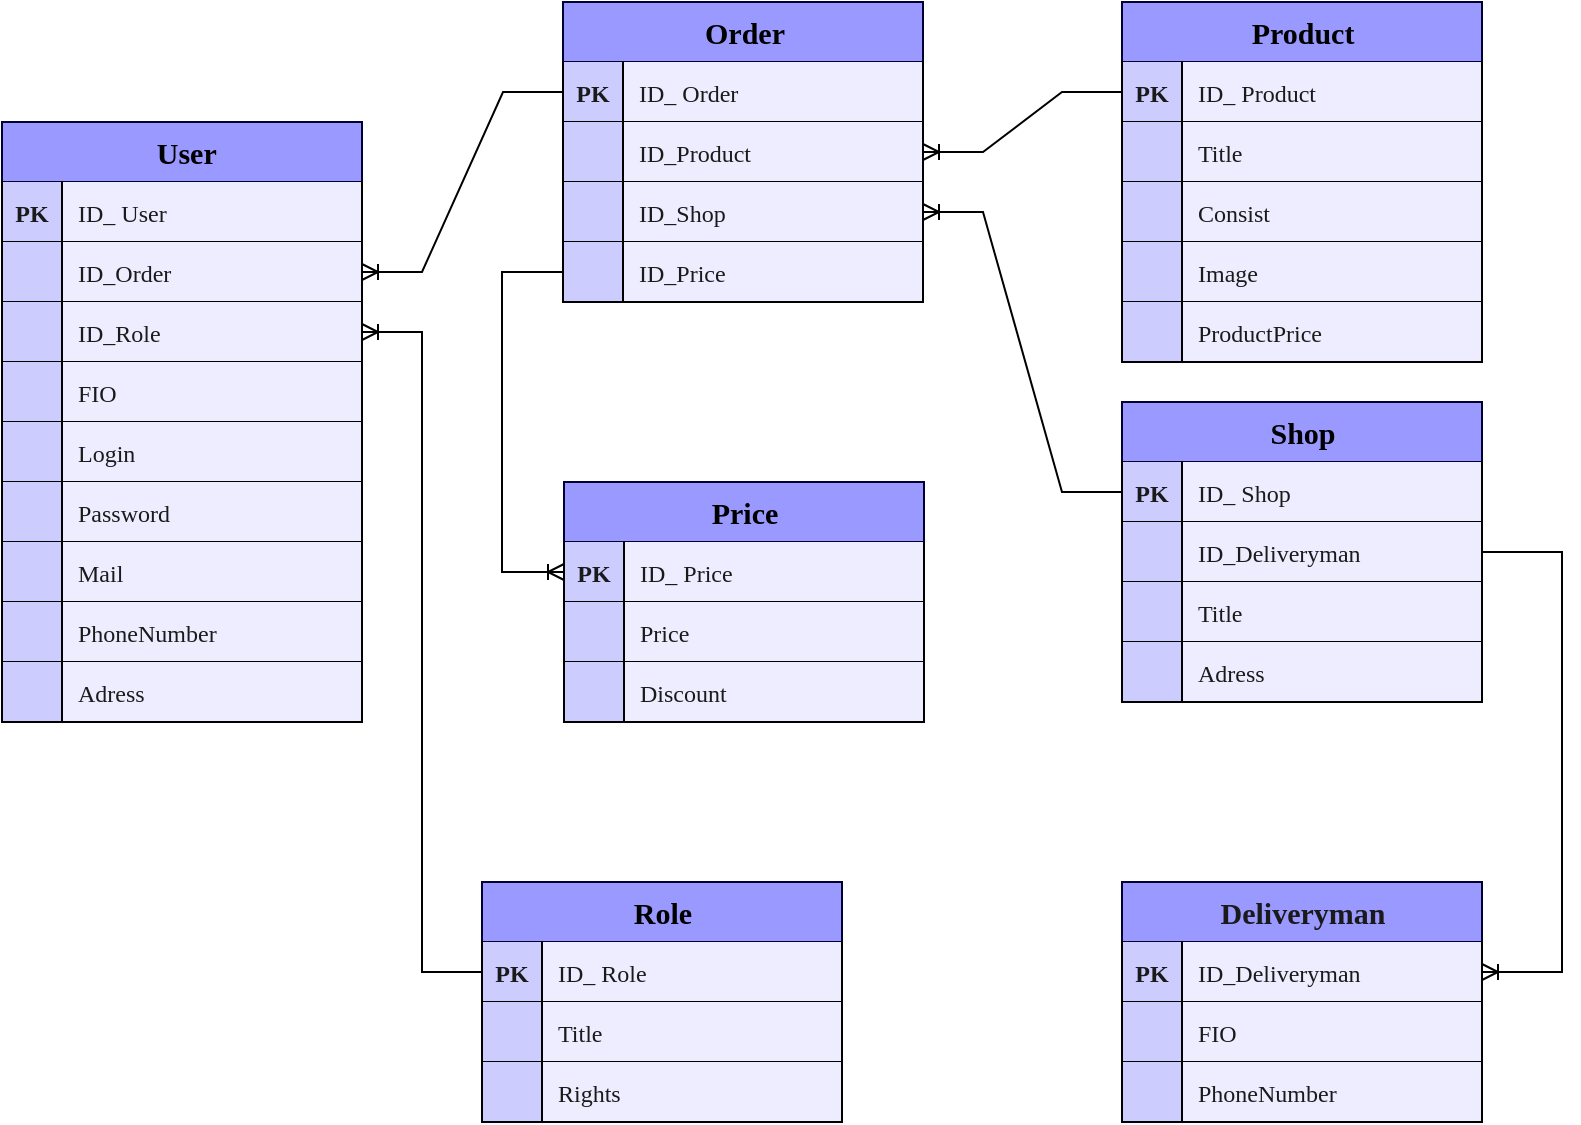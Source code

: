 <mxfile version="20.6.0" type="github">
  <diagram id="YM8jFS1B4BUcwMTzeeO8" name="Диаграмма доставки суши">
    <mxGraphModel dx="548" dy="794" grid="1" gridSize="10" guides="1" tooltips="1" connect="1" arrows="1" fold="1" page="1" pageScale="1" pageWidth="827" pageHeight="1169" math="0" shadow="0">
      <root>
        <mxCell id="0" />
        <mxCell id="1" parent="0" />
        <mxCell id="Ay6QxPf1kaQuGRiXp0Ti-1" value=" User" style="shape=table;startSize=30;container=1;collapsible=1;childLayout=tableLayout;fixedRows=1;rowLines=0;fontStyle=1;align=center;resizeLast=1;comic=0;strokeWidth=1;fontSize=15;fillColor=#9999FF;strokeColor=#000033;fontFamily=Garamond;labelBorderColor=none;labelBackgroundColor=none;html=1;top=1;bottom=1;gradientColor=none;" parent="1" vertex="1">
          <mxGeometry x="960" y="260" width="180" height="300" as="geometry" />
        </mxCell>
        <mxCell id="Ay6QxPf1kaQuGRiXp0Ti-2" value="" style="shape=tableRow;horizontal=0;startSize=0;swimlaneHead=0;swimlaneBody=0;fillColor=default;collapsible=0;dropTarget=0;points=[[0,0.5],[1,0.5]];portConstraint=eastwest;top=0;left=1;right=0;bottom=1;comic=0;strokeWidth=1;fontSize=12;strokeColor=#000000;fontColor=#1A1A1A;fontStyle=0;fontFamily=Garamond;align=left;labelBackgroundColor=none;" parent="Ay6QxPf1kaQuGRiXp0Ti-1" vertex="1">
          <mxGeometry y="30" width="180" height="30" as="geometry" />
        </mxCell>
        <mxCell id="Ay6QxPf1kaQuGRiXp0Ti-3" value="PK" style="shape=partialRectangle;connectable=0;fillColor=#CCCCFF;top=0;left=1;bottom=1;right=0;fontStyle=1;overflow=hidden;comic=0;strokeWidth=1;fontSize=12;strokeColor=#000000;fontColor=#1A1A1A;fontFamily=Garamond;align=center;labelBackgroundColor=none;" parent="Ay6QxPf1kaQuGRiXp0Ti-2" vertex="1">
          <mxGeometry width="30" height="30" as="geometry">
            <mxRectangle width="30" height="30" as="alternateBounds" />
          </mxGeometry>
        </mxCell>
        <mxCell id="Ay6QxPf1kaQuGRiXp0Ti-4" value="ID_ User" style="shape=partialRectangle;connectable=0;fillColor=#EDEDFF;top=0;left=1;bottom=1;right=1;align=left;spacingLeft=6;fontStyle=0;overflow=hidden;comic=0;strokeWidth=1;fontSize=12;strokeColor=#000000;fontColor=#1A1A1A;fontFamily=Garamond;labelBackgroundColor=none;" parent="Ay6QxPf1kaQuGRiXp0Ti-2" vertex="1">
          <mxGeometry x="30" width="150" height="30" as="geometry">
            <mxRectangle width="150" height="30" as="alternateBounds" />
          </mxGeometry>
        </mxCell>
        <mxCell id="zTm90ehCZbVkgFQ0iNH6-1" style="shape=tableRow;horizontal=0;startSize=0;swimlaneHead=0;swimlaneBody=0;fillColor=default;collapsible=0;dropTarget=0;points=[[0,0.5],[1,0.5]];portConstraint=eastwest;top=0;left=1;right=0;bottom=1;comic=0;strokeWidth=1;fontSize=12;strokeColor=#000000;fontColor=#1A1A1A;fontFamily=Garamond;align=left;labelBackgroundColor=none;" parent="Ay6QxPf1kaQuGRiXp0Ti-1" vertex="1">
          <mxGeometry y="60" width="180" height="30" as="geometry" />
        </mxCell>
        <mxCell id="zTm90ehCZbVkgFQ0iNH6-2" style="shape=partialRectangle;connectable=0;fillColor=#CCCCFF;top=0;left=1;bottom=1;right=0;editable=1;overflow=hidden;comic=0;strokeWidth=1;fontSize=12;strokeColor=#000000;fontColor=#1A1A1A;fontFamily=Garamond;align=center;fontStyle=1;labelBackgroundColor=none;" parent="zTm90ehCZbVkgFQ0iNH6-1" vertex="1">
          <mxGeometry width="30" height="30" as="geometry">
            <mxRectangle width="30" height="30" as="alternateBounds" />
          </mxGeometry>
        </mxCell>
        <mxCell id="zTm90ehCZbVkgFQ0iNH6-3" value="ID_Order" style="shape=partialRectangle;connectable=0;fillColor=#EDEDFF;top=0;left=1;bottom=1;right=1;align=left;spacingLeft=6;overflow=hidden;comic=0;strokeWidth=1;fontSize=12;strokeColor=#000000;fontColor=#1A1A1A;fontFamily=Garamond;labelBackgroundColor=none;" parent="zTm90ehCZbVkgFQ0iNH6-1" vertex="1">
          <mxGeometry x="30" width="150" height="30" as="geometry">
            <mxRectangle width="150" height="30" as="alternateBounds" />
          </mxGeometry>
        </mxCell>
        <mxCell id="xfTA-OZh6lAWpwLBkn4V-1" style="shape=tableRow;horizontal=0;startSize=0;swimlaneHead=0;swimlaneBody=0;fillColor=default;collapsible=0;dropTarget=0;points=[[0,0.5],[1,0.5]];portConstraint=eastwest;top=0;left=1;right=0;bottom=1;comic=0;strokeWidth=1;fontSize=12;strokeColor=#000000;fontColor=#1A1A1A;fontFamily=Garamond;align=left;labelBackgroundColor=none;" parent="Ay6QxPf1kaQuGRiXp0Ti-1" vertex="1">
          <mxGeometry y="90" width="180" height="30" as="geometry" />
        </mxCell>
        <mxCell id="xfTA-OZh6lAWpwLBkn4V-2" style="shape=partialRectangle;connectable=0;fillColor=#CCCCFF;top=0;left=1;bottom=1;right=0;editable=1;overflow=hidden;comic=0;strokeWidth=1;fontSize=12;strokeColor=#000000;fontColor=#1A1A1A;fontFamily=Garamond;align=center;fontStyle=1;labelBackgroundColor=none;" parent="xfTA-OZh6lAWpwLBkn4V-1" vertex="1">
          <mxGeometry width="30" height="30" as="geometry">
            <mxRectangle width="30" height="30" as="alternateBounds" />
          </mxGeometry>
        </mxCell>
        <mxCell id="xfTA-OZh6lAWpwLBkn4V-3" value="ID_Role" style="shape=partialRectangle;connectable=0;fillColor=#EDEDFF;top=0;left=1;bottom=1;right=1;align=left;spacingLeft=6;overflow=hidden;comic=0;strokeWidth=1;fontSize=12;strokeColor=#000000;fontColor=#1A1A1A;fontFamily=Garamond;labelBackgroundColor=none;" parent="xfTA-OZh6lAWpwLBkn4V-1" vertex="1">
          <mxGeometry x="30" width="150" height="30" as="geometry">
            <mxRectangle width="150" height="30" as="alternateBounds" />
          </mxGeometry>
        </mxCell>
        <mxCell id="FxHjKDx9g6CMK3Ptwjjo-10" style="shape=tableRow;horizontal=0;startSize=0;swimlaneHead=0;swimlaneBody=0;fillColor=default;collapsible=0;dropTarget=0;points=[[0,0.5],[1,0.5]];portConstraint=eastwest;top=0;left=1;right=0;bottom=1;comic=0;strokeWidth=1;fontSize=12;strokeColor=#000000;fontColor=#1A1A1A;fontFamily=Garamond;align=left;labelBackgroundColor=none;" parent="Ay6QxPf1kaQuGRiXp0Ti-1" vertex="1">
          <mxGeometry y="120" width="180" height="30" as="geometry" />
        </mxCell>
        <mxCell id="FxHjKDx9g6CMK3Ptwjjo-11" style="shape=partialRectangle;connectable=0;fillColor=#CCCCFF;top=0;left=1;bottom=1;right=0;editable=1;overflow=hidden;comic=0;strokeWidth=1;fontSize=12;strokeColor=#000000;fontColor=#1A1A1A;fontFamily=Garamond;align=center;fontStyle=1;labelBackgroundColor=none;" parent="FxHjKDx9g6CMK3Ptwjjo-10" vertex="1">
          <mxGeometry width="30" height="30" as="geometry">
            <mxRectangle width="30" height="30" as="alternateBounds" />
          </mxGeometry>
        </mxCell>
        <mxCell id="FxHjKDx9g6CMK3Ptwjjo-12" value="FIO" style="shape=partialRectangle;connectable=0;fillColor=#EDEDFF;top=0;left=1;bottom=1;right=1;align=left;spacingLeft=6;overflow=hidden;comic=0;strokeWidth=1;fontSize=12;strokeColor=#000000;fontColor=#1A1A1A;fontFamily=Garamond;labelBackgroundColor=none;" parent="FxHjKDx9g6CMK3Ptwjjo-10" vertex="1">
          <mxGeometry x="30" width="150" height="30" as="geometry">
            <mxRectangle width="150" height="30" as="alternateBounds" />
          </mxGeometry>
        </mxCell>
        <mxCell id="Ay6QxPf1kaQuGRiXp0Ti-5" value="" style="shape=tableRow;horizontal=0;startSize=0;swimlaneHead=0;swimlaneBody=0;fillColor=default;collapsible=0;dropTarget=0;points=[[0,0.5],[1,0.5]];portConstraint=eastwest;top=0;left=1;right=0;bottom=1;comic=0;strokeWidth=1;fontSize=12;strokeColor=#000000;fontColor=#1A1A1A;fontFamily=Garamond;align=left;labelBackgroundColor=none;" parent="Ay6QxPf1kaQuGRiXp0Ti-1" vertex="1">
          <mxGeometry y="150" width="180" height="30" as="geometry" />
        </mxCell>
        <mxCell id="Ay6QxPf1kaQuGRiXp0Ti-6" value="" style="shape=partialRectangle;connectable=0;fillColor=#CCCCFF;top=0;left=1;bottom=1;right=0;editable=1;overflow=hidden;comic=0;strokeWidth=1;fontSize=12;strokeColor=#000000;fontColor=#1A1A1A;fontFamily=Garamond;align=center;fontStyle=1;labelBackgroundColor=none;" parent="Ay6QxPf1kaQuGRiXp0Ti-5" vertex="1">
          <mxGeometry width="30" height="30" as="geometry">
            <mxRectangle width="30" height="30" as="alternateBounds" />
          </mxGeometry>
        </mxCell>
        <mxCell id="Ay6QxPf1kaQuGRiXp0Ti-7" value="Login" style="shape=partialRectangle;connectable=0;fillColor=#EDEDFF;top=0;left=1;bottom=1;right=1;align=left;spacingLeft=6;overflow=hidden;comic=0;strokeWidth=1;fontSize=12;strokeColor=#000000;fontColor=#1A1A1A;fontFamily=Garamond;labelBackgroundColor=none;" parent="Ay6QxPf1kaQuGRiXp0Ti-5" vertex="1">
          <mxGeometry x="30" width="150" height="30" as="geometry">
            <mxRectangle width="150" height="30" as="alternateBounds" />
          </mxGeometry>
        </mxCell>
        <mxCell id="Ay6QxPf1kaQuGRiXp0Ti-8" value="" style="shape=tableRow;horizontal=0;startSize=0;swimlaneHead=0;swimlaneBody=0;fillColor=default;collapsible=0;dropTarget=0;points=[[0,0.5],[1,0.5]];portConstraint=eastwest;top=0;left=1;right=0;bottom=1;comic=0;strokeWidth=1;fontSize=12;strokeColor=#000000;fontColor=#1A1A1A;fontFamily=Garamond;align=left;labelBackgroundColor=none;" parent="Ay6QxPf1kaQuGRiXp0Ti-1" vertex="1">
          <mxGeometry y="180" width="180" height="30" as="geometry" />
        </mxCell>
        <mxCell id="Ay6QxPf1kaQuGRiXp0Ti-9" value="" style="shape=partialRectangle;connectable=0;fillColor=#CCCCFF;top=0;left=1;bottom=1;right=0;editable=1;overflow=hidden;comic=0;strokeWidth=1;fontSize=12;strokeColor=#000000;fontColor=#1A1A1A;fontFamily=Garamond;align=center;fontStyle=1;labelBackgroundColor=none;" parent="Ay6QxPf1kaQuGRiXp0Ti-8" vertex="1">
          <mxGeometry width="30" height="30" as="geometry">
            <mxRectangle width="30" height="30" as="alternateBounds" />
          </mxGeometry>
        </mxCell>
        <mxCell id="Ay6QxPf1kaQuGRiXp0Ti-10" value="Password" style="shape=partialRectangle;connectable=0;fillColor=#EDEDFF;top=0;left=1;bottom=1;right=1;align=left;spacingLeft=6;overflow=hidden;comic=0;strokeWidth=1;fontSize=12;strokeColor=#000000;fontColor=#1A1A1A;fontFamily=Garamond;labelBackgroundColor=none;" parent="Ay6QxPf1kaQuGRiXp0Ti-8" vertex="1">
          <mxGeometry x="30" width="150" height="30" as="geometry">
            <mxRectangle width="150" height="30" as="alternateBounds" />
          </mxGeometry>
        </mxCell>
        <mxCell id="FxHjKDx9g6CMK3Ptwjjo-7" style="shape=tableRow;horizontal=0;startSize=0;swimlaneHead=0;swimlaneBody=0;fillColor=default;collapsible=0;dropTarget=0;points=[[0,0.5],[1,0.5]];portConstraint=eastwest;top=0;left=1;right=0;bottom=1;comic=0;strokeWidth=1;fontSize=12;strokeColor=#000000;fontColor=#1A1A1A;fontFamily=Garamond;align=left;labelBackgroundColor=none;" parent="Ay6QxPf1kaQuGRiXp0Ti-1" vertex="1">
          <mxGeometry y="210" width="180" height="30" as="geometry" />
        </mxCell>
        <mxCell id="FxHjKDx9g6CMK3Ptwjjo-8" style="shape=partialRectangle;connectable=0;fillColor=#CCCCFF;top=0;left=1;bottom=1;right=0;editable=1;overflow=hidden;comic=0;strokeWidth=1;fontSize=12;strokeColor=#000000;fontColor=#1A1A1A;fontFamily=Garamond;align=center;fontStyle=1;labelBackgroundColor=none;" parent="FxHjKDx9g6CMK3Ptwjjo-7" vertex="1">
          <mxGeometry width="30" height="30" as="geometry">
            <mxRectangle width="30" height="30" as="alternateBounds" />
          </mxGeometry>
        </mxCell>
        <mxCell id="FxHjKDx9g6CMK3Ptwjjo-9" value="Mail" style="shape=partialRectangle;connectable=0;fillColor=#EDEDFF;top=0;left=1;bottom=1;right=1;align=left;spacingLeft=6;overflow=hidden;comic=0;strokeWidth=1;fontSize=12;strokeColor=#000000;fontColor=#1A1A1A;fontFamily=Garamond;labelBackgroundColor=none;" parent="FxHjKDx9g6CMK3Ptwjjo-7" vertex="1">
          <mxGeometry x="30" width="150" height="30" as="geometry">
            <mxRectangle width="150" height="30" as="alternateBounds" />
          </mxGeometry>
        </mxCell>
        <mxCell id="FxHjKDx9g6CMK3Ptwjjo-4" style="shape=tableRow;horizontal=0;startSize=0;swimlaneHead=0;swimlaneBody=0;fillColor=default;collapsible=0;dropTarget=0;points=[[0,0.5],[1,0.5]];portConstraint=eastwest;top=0;left=1;right=0;bottom=1;comic=0;strokeWidth=1;fontSize=12;strokeColor=#000000;fontColor=#1A1A1A;fontFamily=Garamond;align=left;labelBackgroundColor=none;" parent="Ay6QxPf1kaQuGRiXp0Ti-1" vertex="1">
          <mxGeometry y="240" width="180" height="30" as="geometry" />
        </mxCell>
        <mxCell id="FxHjKDx9g6CMK3Ptwjjo-5" style="shape=partialRectangle;connectable=0;fillColor=#CCCCFF;top=0;left=1;bottom=1;right=0;editable=1;overflow=hidden;comic=0;strokeWidth=1;fontSize=12;strokeColor=#000000;fontColor=#1A1A1A;fontFamily=Garamond;align=center;fontStyle=1;labelBackgroundColor=none;" parent="FxHjKDx9g6CMK3Ptwjjo-4" vertex="1">
          <mxGeometry width="30" height="30" as="geometry">
            <mxRectangle width="30" height="30" as="alternateBounds" />
          </mxGeometry>
        </mxCell>
        <mxCell id="FxHjKDx9g6CMK3Ptwjjo-6" value="PhoneNumber" style="shape=partialRectangle;connectable=0;fillColor=#EDEDFF;top=0;left=1;bottom=1;right=1;align=left;spacingLeft=6;overflow=hidden;comic=0;strokeWidth=1;fontSize=12;strokeColor=#000000;fontColor=#1A1A1A;fontFamily=Garamond;labelBackgroundColor=none;" parent="FxHjKDx9g6CMK3Ptwjjo-4" vertex="1">
          <mxGeometry x="30" width="150" height="30" as="geometry">
            <mxRectangle width="150" height="30" as="alternateBounds" />
          </mxGeometry>
        </mxCell>
        <mxCell id="FxHjKDx9g6CMK3Ptwjjo-1" style="shape=tableRow;horizontal=0;startSize=0;swimlaneHead=0;swimlaneBody=0;fillColor=default;collapsible=0;dropTarget=0;points=[[0,0.5],[1,0.5]];portConstraint=eastwest;top=0;left=1;right=0;bottom=1;comic=0;strokeWidth=1;fontSize=12;strokeColor=#000000;fontColor=#1A1A1A;fontFamily=Garamond;align=left;labelBackgroundColor=none;" parent="Ay6QxPf1kaQuGRiXp0Ti-1" vertex="1">
          <mxGeometry y="270" width="180" height="30" as="geometry" />
        </mxCell>
        <mxCell id="FxHjKDx9g6CMK3Ptwjjo-2" style="shape=partialRectangle;connectable=0;fillColor=#CCCCFF;top=0;left=1;bottom=1;right=0;editable=1;overflow=hidden;comic=0;strokeWidth=1;fontSize=12;strokeColor=#000000;fontColor=#1A1A1A;fontFamily=Garamond;align=center;fontStyle=1;labelBackgroundColor=none;" parent="FxHjKDx9g6CMK3Ptwjjo-1" vertex="1">
          <mxGeometry width="30" height="30" as="geometry">
            <mxRectangle width="30" height="30" as="alternateBounds" />
          </mxGeometry>
        </mxCell>
        <mxCell id="FxHjKDx9g6CMK3Ptwjjo-3" value="Adress" style="shape=partialRectangle;connectable=0;fillColor=#EDEDFF;top=0;left=1;bottom=1;right=1;align=left;spacingLeft=6;overflow=hidden;comic=0;strokeWidth=1;fontSize=12;strokeColor=#000000;fontColor=#1A1A1A;fontFamily=Garamond;labelBackgroundColor=none;" parent="FxHjKDx9g6CMK3Ptwjjo-1" vertex="1">
          <mxGeometry x="30" width="150" height="30" as="geometry">
            <mxRectangle width="150" height="30" as="alternateBounds" />
          </mxGeometry>
        </mxCell>
        <mxCell id="FxHjKDx9g6CMK3Ptwjjo-13" value="Order" style="shape=table;startSize=30;container=1;collapsible=1;childLayout=tableLayout;fixedRows=1;rowLines=0;fontStyle=1;align=center;resizeLast=1;comic=0;strokeWidth=1;fontSize=15;fillColor=#9999FF;strokeColor=#000033;fontFamily=Garamond;labelBorderColor=none;labelBackgroundColor=none;html=1;top=1;bottom=1;gradientColor=none;" parent="1" vertex="1">
          <mxGeometry x="1240.5" y="200" width="180" height="150" as="geometry" />
        </mxCell>
        <mxCell id="FxHjKDx9g6CMK3Ptwjjo-14" value="" style="shape=tableRow;horizontal=0;startSize=0;swimlaneHead=0;swimlaneBody=0;fillColor=default;collapsible=0;dropTarget=0;points=[[0,0.5],[1,0.5]];portConstraint=eastwest;top=0;left=1;right=0;bottom=1;comic=0;strokeWidth=1;fontSize=12;strokeColor=#000000;fontColor=#1A1A1A;fontStyle=0;fontFamily=Garamond;align=left;labelBackgroundColor=none;" parent="FxHjKDx9g6CMK3Ptwjjo-13" vertex="1">
          <mxGeometry y="30" width="180" height="30" as="geometry" />
        </mxCell>
        <mxCell id="FxHjKDx9g6CMK3Ptwjjo-15" value="PK" style="shape=partialRectangle;connectable=0;fillColor=#CCCCFF;top=0;left=1;bottom=1;right=0;fontStyle=1;overflow=hidden;comic=0;strokeWidth=1;fontSize=12;strokeColor=#000000;fontColor=#1A1A1A;fontFamily=Garamond;align=center;labelBackgroundColor=none;" parent="FxHjKDx9g6CMK3Ptwjjo-14" vertex="1">
          <mxGeometry width="30" height="30" as="geometry">
            <mxRectangle width="30" height="30" as="alternateBounds" />
          </mxGeometry>
        </mxCell>
        <mxCell id="FxHjKDx9g6CMK3Ptwjjo-16" value="ID_ Order" style="shape=partialRectangle;connectable=0;fillColor=#EDEDFF;top=0;left=1;bottom=1;right=1;align=left;spacingLeft=6;fontStyle=0;overflow=hidden;comic=0;strokeWidth=1;fontSize=12;strokeColor=#000000;fontColor=#1A1A1A;fontFamily=Garamond;labelBackgroundColor=none;" parent="FxHjKDx9g6CMK3Ptwjjo-14" vertex="1">
          <mxGeometry x="30" width="150" height="30" as="geometry">
            <mxRectangle width="150" height="30" as="alternateBounds" />
          </mxGeometry>
        </mxCell>
        <mxCell id="FxHjKDx9g6CMK3Ptwjjo-17" style="shape=tableRow;horizontal=0;startSize=0;swimlaneHead=0;swimlaneBody=0;fillColor=default;collapsible=0;dropTarget=0;points=[[0,0.5],[1,0.5]];portConstraint=eastwest;top=0;left=1;right=0;bottom=1;comic=0;strokeWidth=1;fontSize=12;strokeColor=#000000;fontColor=#1A1A1A;fontFamily=Garamond;align=left;labelBackgroundColor=none;" parent="FxHjKDx9g6CMK3Ptwjjo-13" vertex="1">
          <mxGeometry y="60" width="180" height="30" as="geometry" />
        </mxCell>
        <mxCell id="FxHjKDx9g6CMK3Ptwjjo-18" style="shape=partialRectangle;connectable=0;fillColor=#CCCCFF;top=0;left=1;bottom=1;right=0;editable=1;overflow=hidden;comic=0;strokeWidth=1;fontSize=12;strokeColor=#000000;fontColor=#1A1A1A;fontFamily=Garamond;align=center;fontStyle=1;labelBackgroundColor=none;" parent="FxHjKDx9g6CMK3Ptwjjo-17" vertex="1">
          <mxGeometry width="30" height="30" as="geometry">
            <mxRectangle width="30" height="30" as="alternateBounds" />
          </mxGeometry>
        </mxCell>
        <mxCell id="FxHjKDx9g6CMK3Ptwjjo-19" value="ID_Product" style="shape=partialRectangle;connectable=0;fillColor=#EDEDFF;top=0;left=1;bottom=1;right=1;align=left;spacingLeft=6;overflow=hidden;comic=0;strokeWidth=1;fontSize=12;strokeColor=#000000;fontColor=#1A1A1A;fontFamily=Garamond;labelBackgroundColor=none;" parent="FxHjKDx9g6CMK3Ptwjjo-17" vertex="1">
          <mxGeometry x="30" width="150" height="30" as="geometry">
            <mxRectangle width="150" height="30" as="alternateBounds" />
          </mxGeometry>
        </mxCell>
        <mxCell id="FxHjKDx9g6CMK3Ptwjjo-32" style="shape=tableRow;horizontal=0;startSize=0;swimlaneHead=0;swimlaneBody=0;fillColor=default;collapsible=0;dropTarget=0;points=[[0,0.5],[1,0.5]];portConstraint=eastwest;top=0;left=1;right=0;bottom=1;comic=0;strokeWidth=1;fontSize=12;strokeColor=#000000;fontColor=#1A1A1A;fontFamily=Garamond;align=left;labelBackgroundColor=none;" parent="FxHjKDx9g6CMK3Ptwjjo-13" vertex="1">
          <mxGeometry y="90" width="180" height="30" as="geometry" />
        </mxCell>
        <mxCell id="FxHjKDx9g6CMK3Ptwjjo-33" style="shape=partialRectangle;connectable=0;fillColor=#CCCCFF;top=0;left=1;bottom=1;right=0;editable=1;overflow=hidden;comic=0;strokeWidth=1;fontSize=12;strokeColor=#000000;fontColor=#1A1A1A;fontFamily=Garamond;align=center;fontStyle=1;labelBackgroundColor=none;" parent="FxHjKDx9g6CMK3Ptwjjo-32" vertex="1">
          <mxGeometry width="30" height="30" as="geometry">
            <mxRectangle width="30" height="30" as="alternateBounds" />
          </mxGeometry>
        </mxCell>
        <mxCell id="FxHjKDx9g6CMK3Ptwjjo-34" value="ID_Shop" style="shape=partialRectangle;connectable=0;fillColor=#EDEDFF;top=0;left=1;bottom=1;right=1;align=left;spacingLeft=6;overflow=hidden;comic=0;strokeWidth=1;fontSize=12;strokeColor=#000000;fontColor=#1A1A1A;fontFamily=Garamond;labelBackgroundColor=none;" parent="FxHjKDx9g6CMK3Ptwjjo-32" vertex="1">
          <mxGeometry x="30" width="150" height="30" as="geometry">
            <mxRectangle width="150" height="30" as="alternateBounds" />
          </mxGeometry>
        </mxCell>
        <mxCell id="hh9nljw4yf44S6td9U1_-1" style="shape=tableRow;horizontal=0;startSize=0;swimlaneHead=0;swimlaneBody=0;fillColor=default;collapsible=0;dropTarget=0;points=[[0,0.5],[1,0.5]];portConstraint=eastwest;top=0;left=1;right=0;bottom=1;comic=0;strokeWidth=1;fontSize=12;strokeColor=#000000;fontColor=#1A1A1A;fontFamily=Garamond;align=left;labelBackgroundColor=none;" parent="FxHjKDx9g6CMK3Ptwjjo-13" vertex="1">
          <mxGeometry y="120" width="180" height="30" as="geometry" />
        </mxCell>
        <mxCell id="hh9nljw4yf44S6td9U1_-2" style="shape=partialRectangle;connectable=0;fillColor=#CCCCFF;top=0;left=1;bottom=1;right=0;editable=1;overflow=hidden;comic=0;strokeWidth=1;fontSize=12;strokeColor=#000000;fontColor=#1A1A1A;fontFamily=Garamond;align=center;fontStyle=1;labelBackgroundColor=none;" parent="hh9nljw4yf44S6td9U1_-1" vertex="1">
          <mxGeometry width="30" height="30" as="geometry">
            <mxRectangle width="30" height="30" as="alternateBounds" />
          </mxGeometry>
        </mxCell>
        <mxCell id="hh9nljw4yf44S6td9U1_-3" value="ID_Price" style="shape=partialRectangle;connectable=0;fillColor=#EDEDFF;top=0;left=1;bottom=1;right=1;align=left;spacingLeft=6;overflow=hidden;comic=0;strokeWidth=1;fontSize=12;strokeColor=#000000;fontColor=#1A1A1A;fontFamily=Garamond;labelBackgroundColor=none;" parent="hh9nljw4yf44S6td9U1_-1" vertex="1">
          <mxGeometry x="30" width="150" height="30" as="geometry">
            <mxRectangle width="150" height="30" as="alternateBounds" />
          </mxGeometry>
        </mxCell>
        <mxCell id="zTm90ehCZbVkgFQ0iNH6-4" value="" style="edgeStyle=entityRelationEdgeStyle;fontSize=12;html=1;endArrow=ERoneToMany;rounded=0;fontColor=#4D9900;" parent="1" source="FxHjKDx9g6CMK3Ptwjjo-14" target="zTm90ehCZbVkgFQ0iNH6-1" edge="1">
          <mxGeometry width="100" height="100" relative="1" as="geometry">
            <mxPoint x="1210" y="470" as="sourcePoint" />
            <mxPoint x="1310" y="370" as="targetPoint" />
          </mxGeometry>
        </mxCell>
        <mxCell id="OqUp-WzPURU7yQJ0Y-U5-1" value="Product" style="shape=table;startSize=30;container=1;collapsible=1;childLayout=tableLayout;fixedRows=1;rowLines=0;fontStyle=1;align=center;resizeLast=1;comic=0;strokeWidth=1;fontSize=15;fillColor=#9999FF;strokeColor=#000033;fontFamily=Garamond;labelBorderColor=none;labelBackgroundColor=none;html=1;top=1;bottom=1;gradientColor=none;" parent="1" vertex="1">
          <mxGeometry x="1520" y="200" width="180" height="180" as="geometry" />
        </mxCell>
        <mxCell id="OqUp-WzPURU7yQJ0Y-U5-2" value="" style="shape=tableRow;horizontal=0;startSize=0;swimlaneHead=0;swimlaneBody=0;fillColor=default;collapsible=0;dropTarget=0;points=[[0,0.5],[1,0.5]];portConstraint=eastwest;top=0;left=1;right=0;bottom=1;comic=0;strokeWidth=1;fontSize=12;strokeColor=#000000;fontColor=#1A1A1A;fontStyle=0;fontFamily=Garamond;align=left;labelBackgroundColor=none;" parent="OqUp-WzPURU7yQJ0Y-U5-1" vertex="1">
          <mxGeometry y="30" width="180" height="30" as="geometry" />
        </mxCell>
        <mxCell id="OqUp-WzPURU7yQJ0Y-U5-3" value="PK" style="shape=partialRectangle;connectable=0;fillColor=#CCCCFF;top=0;left=1;bottom=1;right=0;fontStyle=1;overflow=hidden;comic=0;strokeWidth=1;fontSize=12;strokeColor=#000000;fontColor=#1A1A1A;fontFamily=Garamond;align=center;labelBackgroundColor=none;" parent="OqUp-WzPURU7yQJ0Y-U5-2" vertex="1">
          <mxGeometry width="30" height="30" as="geometry">
            <mxRectangle width="30" height="30" as="alternateBounds" />
          </mxGeometry>
        </mxCell>
        <mxCell id="OqUp-WzPURU7yQJ0Y-U5-4" value="ID_ Product" style="shape=partialRectangle;connectable=0;fillColor=#EDEDFF;top=0;left=1;bottom=1;right=1;align=left;spacingLeft=6;fontStyle=0;overflow=hidden;comic=0;strokeWidth=1;fontSize=12;strokeColor=#000000;fontColor=#1A1A1A;fontFamily=Garamond;labelBackgroundColor=none;" parent="OqUp-WzPURU7yQJ0Y-U5-2" vertex="1">
          <mxGeometry x="30" width="150" height="30" as="geometry">
            <mxRectangle width="150" height="30" as="alternateBounds" />
          </mxGeometry>
        </mxCell>
        <mxCell id="OqUp-WzPURU7yQJ0Y-U5-5" style="shape=tableRow;horizontal=0;startSize=0;swimlaneHead=0;swimlaneBody=0;fillColor=default;collapsible=0;dropTarget=0;points=[[0,0.5],[1,0.5]];portConstraint=eastwest;top=0;left=1;right=0;bottom=1;comic=0;strokeWidth=1;fontSize=12;strokeColor=#000000;fontColor=#1A1A1A;fontFamily=Garamond;align=left;labelBackgroundColor=none;" parent="OqUp-WzPURU7yQJ0Y-U5-1" vertex="1">
          <mxGeometry y="60" width="180" height="30" as="geometry" />
        </mxCell>
        <mxCell id="OqUp-WzPURU7yQJ0Y-U5-6" style="shape=partialRectangle;connectable=0;fillColor=#CCCCFF;top=0;left=1;bottom=1;right=0;editable=1;overflow=hidden;comic=0;strokeWidth=1;fontSize=12;strokeColor=#000000;fontColor=#1A1A1A;fontFamily=Garamond;align=center;fontStyle=1;labelBackgroundColor=none;" parent="OqUp-WzPURU7yQJ0Y-U5-5" vertex="1">
          <mxGeometry width="30" height="30" as="geometry">
            <mxRectangle width="30" height="30" as="alternateBounds" />
          </mxGeometry>
        </mxCell>
        <mxCell id="OqUp-WzPURU7yQJ0Y-U5-7" value="Title" style="shape=partialRectangle;connectable=0;fillColor=#EDEDFF;top=0;left=1;bottom=1;right=1;align=left;spacingLeft=6;overflow=hidden;comic=0;strokeWidth=1;fontSize=12;strokeColor=#000000;fontColor=#1A1A1A;fontFamily=Garamond;labelBackgroundColor=none;" parent="OqUp-WzPURU7yQJ0Y-U5-5" vertex="1">
          <mxGeometry x="30" width="150" height="30" as="geometry">
            <mxRectangle width="150" height="30" as="alternateBounds" />
          </mxGeometry>
        </mxCell>
        <mxCell id="OqUp-WzPURU7yQJ0Y-U5-8" style="shape=tableRow;horizontal=0;startSize=0;swimlaneHead=0;swimlaneBody=0;fillColor=default;collapsible=0;dropTarget=0;points=[[0,0.5],[1,0.5]];portConstraint=eastwest;top=0;left=1;right=0;bottom=1;comic=0;strokeWidth=1;fontSize=12;strokeColor=#000000;fontColor=#1A1A1A;fontFamily=Garamond;align=left;labelBackgroundColor=none;" parent="OqUp-WzPURU7yQJ0Y-U5-1" vertex="1">
          <mxGeometry y="90" width="180" height="30" as="geometry" />
        </mxCell>
        <mxCell id="OqUp-WzPURU7yQJ0Y-U5-9" style="shape=partialRectangle;connectable=0;fillColor=#CCCCFF;top=0;left=1;bottom=1;right=0;editable=1;overflow=hidden;comic=0;strokeWidth=1;fontSize=12;strokeColor=#000000;fontColor=#1A1A1A;fontFamily=Garamond;align=center;fontStyle=1;labelBackgroundColor=none;" parent="OqUp-WzPURU7yQJ0Y-U5-8" vertex="1">
          <mxGeometry width="30" height="30" as="geometry">
            <mxRectangle width="30" height="30" as="alternateBounds" />
          </mxGeometry>
        </mxCell>
        <mxCell id="OqUp-WzPURU7yQJ0Y-U5-10" value="Consist" style="shape=partialRectangle;connectable=0;fillColor=#EDEDFF;top=0;left=1;bottom=1;right=1;align=left;spacingLeft=6;overflow=hidden;comic=0;strokeWidth=1;fontSize=12;strokeColor=#000000;fontColor=#1A1A1A;fontFamily=Garamond;labelBackgroundColor=none;" parent="OqUp-WzPURU7yQJ0Y-U5-8" vertex="1">
          <mxGeometry x="30" width="150" height="30" as="geometry">
            <mxRectangle width="150" height="30" as="alternateBounds" />
          </mxGeometry>
        </mxCell>
        <mxCell id="vK6B0ZVhkdpMRJZlwmJx-1" style="shape=tableRow;horizontal=0;startSize=0;swimlaneHead=0;swimlaneBody=0;fillColor=default;collapsible=0;dropTarget=0;points=[[0,0.5],[1,0.5]];portConstraint=eastwest;top=0;left=1;right=0;bottom=1;comic=0;strokeWidth=1;fontSize=12;strokeColor=#000000;fontColor=#1A1A1A;fontFamily=Garamond;align=left;labelBackgroundColor=none;" parent="OqUp-WzPURU7yQJ0Y-U5-1" vertex="1">
          <mxGeometry y="120" width="180" height="30" as="geometry" />
        </mxCell>
        <mxCell id="vK6B0ZVhkdpMRJZlwmJx-2" style="shape=partialRectangle;connectable=0;fillColor=#CCCCFF;top=0;left=1;bottom=1;right=0;editable=1;overflow=hidden;comic=0;strokeWidth=1;fontSize=12;strokeColor=#000000;fontColor=#1A1A1A;fontFamily=Garamond;align=center;fontStyle=1;labelBackgroundColor=none;" parent="vK6B0ZVhkdpMRJZlwmJx-1" vertex="1">
          <mxGeometry width="30" height="30" as="geometry">
            <mxRectangle width="30" height="30" as="alternateBounds" />
          </mxGeometry>
        </mxCell>
        <mxCell id="vK6B0ZVhkdpMRJZlwmJx-3" value="Image" style="shape=partialRectangle;connectable=0;fillColor=#EDEDFF;top=0;left=1;bottom=1;right=1;align=left;spacingLeft=6;overflow=hidden;comic=0;strokeWidth=1;fontSize=12;strokeColor=#000000;fontColor=#1A1A1A;fontFamily=Garamond;labelBackgroundColor=none;" parent="vK6B0ZVhkdpMRJZlwmJx-1" vertex="1">
          <mxGeometry x="30" width="150" height="30" as="geometry">
            <mxRectangle width="150" height="30" as="alternateBounds" />
          </mxGeometry>
        </mxCell>
        <mxCell id="OqUp-WzPURU7yQJ0Y-U5-11" style="shape=tableRow;horizontal=0;startSize=0;swimlaneHead=0;swimlaneBody=0;fillColor=default;collapsible=0;dropTarget=0;points=[[0,0.5],[1,0.5]];portConstraint=eastwest;top=0;left=1;right=0;bottom=1;comic=0;strokeWidth=1;fontSize=12;strokeColor=#000000;fontColor=#1A1A1A;fontFamily=Garamond;align=left;labelBackgroundColor=none;" parent="OqUp-WzPURU7yQJ0Y-U5-1" vertex="1">
          <mxGeometry y="150" width="180" height="30" as="geometry" />
        </mxCell>
        <mxCell id="OqUp-WzPURU7yQJ0Y-U5-12" style="shape=partialRectangle;connectable=0;fillColor=#CCCCFF;top=0;left=1;bottom=1;right=0;editable=1;overflow=hidden;comic=0;strokeWidth=1;fontSize=12;strokeColor=#000000;fontColor=#1A1A1A;fontFamily=Garamond;align=center;fontStyle=1;labelBackgroundColor=none;" parent="OqUp-WzPURU7yQJ0Y-U5-11" vertex="1">
          <mxGeometry width="30" height="30" as="geometry">
            <mxRectangle width="30" height="30" as="alternateBounds" />
          </mxGeometry>
        </mxCell>
        <mxCell id="OqUp-WzPURU7yQJ0Y-U5-13" value="ProductPrice" style="shape=partialRectangle;connectable=0;fillColor=#EDEDFF;top=0;left=1;bottom=1;right=1;align=left;spacingLeft=6;overflow=hidden;comic=0;strokeWidth=1;fontSize=12;strokeColor=#000000;fontColor=#1A1A1A;fontFamily=Garamond;labelBackgroundColor=none;" parent="OqUp-WzPURU7yQJ0Y-U5-11" vertex="1">
          <mxGeometry x="30" width="150" height="30" as="geometry">
            <mxRectangle width="150" height="30" as="alternateBounds" />
          </mxGeometry>
        </mxCell>
        <mxCell id="OqUp-WzPURU7yQJ0Y-U5-14" value="" style="edgeStyle=entityRelationEdgeStyle;fontSize=12;html=1;endArrow=ERoneToMany;rounded=0;strokeColor=#000000;fontColor=#4D9900;" parent="1" source="OqUp-WzPURU7yQJ0Y-U5-2" target="FxHjKDx9g6CMK3Ptwjjo-17" edge="1">
          <mxGeometry width="100" height="100" relative="1" as="geometry">
            <mxPoint x="1410" y="590" as="sourcePoint" />
            <mxPoint x="1510" y="490" as="targetPoint" />
          </mxGeometry>
        </mxCell>
        <mxCell id="OqUp-WzPURU7yQJ0Y-U5-15" value="" style="edgeStyle=entityRelationEdgeStyle;fontSize=12;html=1;endArrow=ERoneToMany;rounded=0;strokeColor=#000000;fontColor=#4D9900;" parent="1" source="OqUp-WzPURU7yQJ0Y-U5-17" target="FxHjKDx9g6CMK3Ptwjjo-32" edge="1">
          <mxGeometry width="100" height="100" relative="1" as="geometry">
            <mxPoint x="1420" y="570" as="sourcePoint" />
            <mxPoint x="1510" y="490" as="targetPoint" />
          </mxGeometry>
        </mxCell>
        <mxCell id="OqUp-WzPURU7yQJ0Y-U5-16" value="Shop" style="shape=table;startSize=30;container=1;collapsible=1;childLayout=tableLayout;fixedRows=1;rowLines=0;fontStyle=1;align=center;resizeLast=1;comic=0;strokeWidth=1;fontSize=15;fillColor=#9999FF;strokeColor=#000033;fontFamily=Garamond;labelBorderColor=none;labelBackgroundColor=none;html=1;top=1;bottom=1;gradientColor=none;" parent="1" vertex="1">
          <mxGeometry x="1520" y="400" width="180" height="150" as="geometry" />
        </mxCell>
        <mxCell id="OqUp-WzPURU7yQJ0Y-U5-17" value="" style="shape=tableRow;horizontal=0;startSize=0;swimlaneHead=0;swimlaneBody=0;fillColor=default;collapsible=0;dropTarget=0;points=[[0,0.5],[1,0.5]];portConstraint=eastwest;top=0;left=1;right=0;bottom=1;comic=0;strokeWidth=1;fontSize=12;strokeColor=#000000;fontColor=#1A1A1A;fontStyle=0;fontFamily=Garamond;align=left;labelBackgroundColor=none;" parent="OqUp-WzPURU7yQJ0Y-U5-16" vertex="1">
          <mxGeometry y="30" width="180" height="30" as="geometry" />
        </mxCell>
        <mxCell id="OqUp-WzPURU7yQJ0Y-U5-18" value="PK" style="shape=partialRectangle;connectable=0;fillColor=#CCCCFF;top=0;left=1;bottom=1;right=0;fontStyle=1;overflow=hidden;comic=0;strokeWidth=1;fontSize=12;strokeColor=#000000;fontColor=#1A1A1A;fontFamily=Garamond;align=center;labelBackgroundColor=none;" parent="OqUp-WzPURU7yQJ0Y-U5-17" vertex="1">
          <mxGeometry width="30" height="30" as="geometry">
            <mxRectangle width="30" height="30" as="alternateBounds" />
          </mxGeometry>
        </mxCell>
        <mxCell id="OqUp-WzPURU7yQJ0Y-U5-19" value="ID_ Shop" style="shape=partialRectangle;connectable=0;fillColor=#EDEDFF;top=0;left=1;bottom=1;right=1;align=left;spacingLeft=6;fontStyle=0;overflow=hidden;comic=0;strokeWidth=1;fontSize=12;strokeColor=#000000;fontColor=#1A1A1A;fontFamily=Garamond;labelBackgroundColor=none;" parent="OqUp-WzPURU7yQJ0Y-U5-17" vertex="1">
          <mxGeometry x="30" width="150" height="30" as="geometry">
            <mxRectangle width="150" height="30" as="alternateBounds" />
          </mxGeometry>
        </mxCell>
        <mxCell id="XHVBuRFozPUEUxD5YGxB-1" style="shape=tableRow;horizontal=0;startSize=0;swimlaneHead=0;swimlaneBody=0;fillColor=default;collapsible=0;dropTarget=0;points=[[0,0.5],[1,0.5]];portConstraint=eastwest;top=0;left=1;right=0;bottom=1;comic=0;strokeWidth=1;fontSize=12;strokeColor=#000000;fontColor=#1A1A1A;fontFamily=Garamond;align=left;labelBackgroundColor=none;" vertex="1" parent="OqUp-WzPURU7yQJ0Y-U5-16">
          <mxGeometry y="60" width="180" height="30" as="geometry" />
        </mxCell>
        <mxCell id="XHVBuRFozPUEUxD5YGxB-2" style="shape=partialRectangle;connectable=0;fillColor=#CCCCFF;top=0;left=1;bottom=1;right=0;editable=1;overflow=hidden;comic=0;strokeWidth=1;fontSize=12;strokeColor=#000000;fontColor=#1A1A1A;fontFamily=Garamond;align=center;fontStyle=1;labelBackgroundColor=none;" vertex="1" parent="XHVBuRFozPUEUxD5YGxB-1">
          <mxGeometry width="30" height="30" as="geometry">
            <mxRectangle width="30" height="30" as="alternateBounds" />
          </mxGeometry>
        </mxCell>
        <mxCell id="XHVBuRFozPUEUxD5YGxB-3" value="ID_Deliveryman" style="shape=partialRectangle;connectable=0;fillColor=#EDEDFF;top=0;left=1;bottom=1;right=1;align=left;spacingLeft=6;overflow=hidden;comic=0;strokeWidth=1;fontSize=12;strokeColor=#000000;fontColor=#1A1A1A;fontFamily=Garamond;labelBackgroundColor=none;" vertex="1" parent="XHVBuRFozPUEUxD5YGxB-1">
          <mxGeometry x="30" width="150" height="30" as="geometry">
            <mxRectangle width="150" height="30" as="alternateBounds" />
          </mxGeometry>
        </mxCell>
        <mxCell id="OqUp-WzPURU7yQJ0Y-U5-20" style="shape=tableRow;horizontal=0;startSize=0;swimlaneHead=0;swimlaneBody=0;fillColor=default;collapsible=0;dropTarget=0;points=[[0,0.5],[1,0.5]];portConstraint=eastwest;top=0;left=1;right=0;bottom=1;comic=0;strokeWidth=1;fontSize=12;strokeColor=#000000;fontColor=#1A1A1A;fontFamily=Garamond;align=left;labelBackgroundColor=none;" parent="OqUp-WzPURU7yQJ0Y-U5-16" vertex="1">
          <mxGeometry y="90" width="180" height="30" as="geometry" />
        </mxCell>
        <mxCell id="OqUp-WzPURU7yQJ0Y-U5-21" style="shape=partialRectangle;connectable=0;fillColor=#CCCCFF;top=0;left=1;bottom=1;right=0;editable=1;overflow=hidden;comic=0;strokeWidth=1;fontSize=12;strokeColor=#000000;fontColor=#1A1A1A;fontFamily=Garamond;align=center;fontStyle=1;labelBackgroundColor=none;" parent="OqUp-WzPURU7yQJ0Y-U5-20" vertex="1">
          <mxGeometry width="30" height="30" as="geometry">
            <mxRectangle width="30" height="30" as="alternateBounds" />
          </mxGeometry>
        </mxCell>
        <mxCell id="OqUp-WzPURU7yQJ0Y-U5-22" value="Title" style="shape=partialRectangle;connectable=0;fillColor=#EDEDFF;top=0;left=1;bottom=1;right=1;align=left;spacingLeft=6;overflow=hidden;comic=0;strokeWidth=1;fontSize=12;strokeColor=#000000;fontColor=#1A1A1A;fontFamily=Garamond;labelBackgroundColor=none;" parent="OqUp-WzPURU7yQJ0Y-U5-20" vertex="1">
          <mxGeometry x="30" width="150" height="30" as="geometry">
            <mxRectangle width="150" height="30" as="alternateBounds" />
          </mxGeometry>
        </mxCell>
        <mxCell id="OqUp-WzPURU7yQJ0Y-U5-23" style="shape=tableRow;horizontal=0;startSize=0;swimlaneHead=0;swimlaneBody=0;fillColor=default;collapsible=0;dropTarget=0;points=[[0,0.5],[1,0.5]];portConstraint=eastwest;top=0;left=1;right=0;bottom=1;comic=0;strokeWidth=1;fontSize=12;strokeColor=#000000;fontColor=#1A1A1A;fontFamily=Garamond;align=left;labelBackgroundColor=none;" parent="OqUp-WzPURU7yQJ0Y-U5-16" vertex="1">
          <mxGeometry y="120" width="180" height="30" as="geometry" />
        </mxCell>
        <mxCell id="OqUp-WzPURU7yQJ0Y-U5-24" style="shape=partialRectangle;connectable=0;fillColor=#CCCCFF;top=0;left=1;bottom=1;right=0;editable=1;overflow=hidden;comic=0;strokeWidth=1;fontSize=12;strokeColor=#000000;fontColor=#1A1A1A;fontFamily=Garamond;align=center;fontStyle=1;labelBackgroundColor=none;" parent="OqUp-WzPURU7yQJ0Y-U5-23" vertex="1">
          <mxGeometry width="30" height="30" as="geometry">
            <mxRectangle width="30" height="30" as="alternateBounds" />
          </mxGeometry>
        </mxCell>
        <mxCell id="OqUp-WzPURU7yQJ0Y-U5-25" value="Adress" style="shape=partialRectangle;connectable=0;fillColor=#EDEDFF;top=0;left=1;bottom=1;right=1;align=left;spacingLeft=6;overflow=hidden;comic=0;strokeWidth=1;fontSize=12;strokeColor=#000000;fontColor=#1A1A1A;fontFamily=Garamond;labelBackgroundColor=none;" parent="OqUp-WzPURU7yQJ0Y-U5-23" vertex="1">
          <mxGeometry x="30" width="150" height="30" as="geometry">
            <mxRectangle width="150" height="30" as="alternateBounds" />
          </mxGeometry>
        </mxCell>
        <mxCell id="xfTA-OZh6lAWpwLBkn4V-4" value="" style="edgeStyle=entityRelationEdgeStyle;fontSize=12;html=1;endArrow=ERoneToMany;rounded=0;strokeColor=#000000;fontColor=#4D9900;" parent="1" source="xfTA-OZh6lAWpwLBkn4V-6" target="xfTA-OZh6lAWpwLBkn4V-1" edge="1">
          <mxGeometry width="100" height="100" relative="1" as="geometry">
            <mxPoint x="1220" y="670" as="sourcePoint" />
            <mxPoint x="1390" y="570" as="targetPoint" />
          </mxGeometry>
        </mxCell>
        <mxCell id="xfTA-OZh6lAWpwLBkn4V-5" value="Role" style="shape=table;startSize=30;container=1;collapsible=1;childLayout=tableLayout;fixedRows=1;rowLines=0;fontStyle=1;align=center;resizeLast=1;comic=0;strokeWidth=1;fontSize=15;fillColor=#9999FF;strokeColor=#000033;fontFamily=Garamond;labelBorderColor=none;labelBackgroundColor=none;html=1;top=1;bottom=1;gradientColor=none;" parent="1" vertex="1">
          <mxGeometry x="1200" y="640" width="180" height="120" as="geometry" />
        </mxCell>
        <mxCell id="xfTA-OZh6lAWpwLBkn4V-6" value="" style="shape=tableRow;horizontal=0;startSize=0;swimlaneHead=0;swimlaneBody=0;fillColor=default;collapsible=0;dropTarget=0;points=[[0,0.5],[1,0.5]];portConstraint=eastwest;top=0;left=1;right=0;bottom=1;comic=0;strokeWidth=1;fontSize=12;strokeColor=#000000;fontColor=#1A1A1A;fontStyle=0;fontFamily=Garamond;align=left;labelBackgroundColor=none;" parent="xfTA-OZh6lAWpwLBkn4V-5" vertex="1">
          <mxGeometry y="30" width="180" height="30" as="geometry" />
        </mxCell>
        <mxCell id="xfTA-OZh6lAWpwLBkn4V-7" value="PK" style="shape=partialRectangle;connectable=0;fillColor=#CCCCFF;top=0;left=1;bottom=1;right=0;fontStyle=1;overflow=hidden;comic=0;strokeWidth=1;fontSize=12;strokeColor=#000000;fontColor=#1A1A1A;fontFamily=Garamond;align=center;labelBackgroundColor=none;" parent="xfTA-OZh6lAWpwLBkn4V-6" vertex="1">
          <mxGeometry width="30" height="30" as="geometry">
            <mxRectangle width="30" height="30" as="alternateBounds" />
          </mxGeometry>
        </mxCell>
        <mxCell id="xfTA-OZh6lAWpwLBkn4V-8" value="ID_ Role" style="shape=partialRectangle;connectable=0;fillColor=#EDEDFF;top=0;left=1;bottom=1;right=1;align=left;spacingLeft=6;fontStyle=0;overflow=hidden;comic=0;strokeWidth=1;fontSize=12;strokeColor=#000000;fontColor=#1A1A1A;fontFamily=Garamond;labelBackgroundColor=none;" parent="xfTA-OZh6lAWpwLBkn4V-6" vertex="1">
          <mxGeometry x="30" width="150" height="30" as="geometry">
            <mxRectangle width="150" height="30" as="alternateBounds" />
          </mxGeometry>
        </mxCell>
        <mxCell id="xfTA-OZh6lAWpwLBkn4V-9" style="shape=tableRow;horizontal=0;startSize=0;swimlaneHead=0;swimlaneBody=0;fillColor=default;collapsible=0;dropTarget=0;points=[[0,0.5],[1,0.5]];portConstraint=eastwest;top=0;left=1;right=0;bottom=1;comic=0;strokeWidth=1;fontSize=12;strokeColor=#000000;fontColor=#1A1A1A;fontFamily=Garamond;align=left;labelBackgroundColor=none;" parent="xfTA-OZh6lAWpwLBkn4V-5" vertex="1">
          <mxGeometry y="60" width="180" height="30" as="geometry" />
        </mxCell>
        <mxCell id="xfTA-OZh6lAWpwLBkn4V-10" style="shape=partialRectangle;connectable=0;fillColor=#CCCCFF;top=0;left=1;bottom=1;right=0;editable=1;overflow=hidden;comic=0;strokeWidth=1;fontSize=12;strokeColor=#000000;fontColor=#1A1A1A;fontFamily=Garamond;align=center;fontStyle=1;labelBackgroundColor=none;" parent="xfTA-OZh6lAWpwLBkn4V-9" vertex="1">
          <mxGeometry width="30" height="30" as="geometry">
            <mxRectangle width="30" height="30" as="alternateBounds" />
          </mxGeometry>
        </mxCell>
        <mxCell id="xfTA-OZh6lAWpwLBkn4V-11" value="Title" style="shape=partialRectangle;connectable=0;fillColor=#EDEDFF;top=0;left=1;bottom=1;right=1;align=left;spacingLeft=6;overflow=hidden;comic=0;strokeWidth=1;fontSize=12;strokeColor=#000000;fontColor=#1A1A1A;fontFamily=Garamond;labelBackgroundColor=none;" parent="xfTA-OZh6lAWpwLBkn4V-9" vertex="1">
          <mxGeometry x="30" width="150" height="30" as="geometry">
            <mxRectangle width="150" height="30" as="alternateBounds" />
          </mxGeometry>
        </mxCell>
        <mxCell id="xfTA-OZh6lAWpwLBkn4V-12" style="shape=tableRow;horizontal=0;startSize=0;swimlaneHead=0;swimlaneBody=0;fillColor=default;collapsible=0;dropTarget=0;points=[[0,0.5],[1,0.5]];portConstraint=eastwest;top=0;left=1;right=0;bottom=1;comic=0;strokeWidth=1;fontSize=12;strokeColor=#000000;fontColor=#1A1A1A;fontFamily=Garamond;align=left;labelBackgroundColor=none;" parent="xfTA-OZh6lAWpwLBkn4V-5" vertex="1">
          <mxGeometry y="90" width="180" height="30" as="geometry" />
        </mxCell>
        <mxCell id="xfTA-OZh6lAWpwLBkn4V-13" style="shape=partialRectangle;connectable=0;fillColor=#CCCCFF;top=0;left=1;bottom=1;right=0;editable=1;overflow=hidden;comic=0;strokeWidth=1;fontSize=12;strokeColor=#000000;fontColor=#1A1A1A;fontFamily=Garamond;align=center;fontStyle=1;labelBackgroundColor=none;" parent="xfTA-OZh6lAWpwLBkn4V-12" vertex="1">
          <mxGeometry width="30" height="30" as="geometry">
            <mxRectangle width="30" height="30" as="alternateBounds" />
          </mxGeometry>
        </mxCell>
        <mxCell id="xfTA-OZh6lAWpwLBkn4V-14" value="Rights" style="shape=partialRectangle;connectable=0;fillColor=#EDEDFF;top=0;left=1;bottom=1;right=1;align=left;spacingLeft=6;overflow=hidden;comic=0;strokeWidth=1;fontSize=12;strokeColor=#000000;fontColor=#1A1A1A;fontFamily=Garamond;labelBackgroundColor=none;" parent="xfTA-OZh6lAWpwLBkn4V-12" vertex="1">
          <mxGeometry x="30" width="150" height="30" as="geometry">
            <mxRectangle width="150" height="30" as="alternateBounds" />
          </mxGeometry>
        </mxCell>
        <mxCell id="tio5rZ1Yk2gzH_p3PPzW-1" value="Price" style="shape=table;startSize=30;container=1;collapsible=1;childLayout=tableLayout;fixedRows=1;rowLines=0;fontStyle=1;align=center;resizeLast=1;comic=0;strokeWidth=1;fontSize=15;fillColor=#9999FF;strokeColor=#000033;fontFamily=Garamond;labelBorderColor=none;labelBackgroundColor=none;html=1;top=1;bottom=1;gradientColor=none;" parent="1" vertex="1">
          <mxGeometry x="1241" y="440" width="180" height="120" as="geometry" />
        </mxCell>
        <mxCell id="tio5rZ1Yk2gzH_p3PPzW-2" value="" style="shape=tableRow;horizontal=0;startSize=0;swimlaneHead=0;swimlaneBody=0;fillColor=default;collapsible=0;dropTarget=0;points=[[0,0.5],[1,0.5]];portConstraint=eastwest;top=0;left=1;right=0;bottom=1;comic=0;strokeWidth=1;fontSize=12;strokeColor=#000000;fontColor=#1A1A1A;fontStyle=0;fontFamily=Garamond;align=left;labelBackgroundColor=none;" parent="tio5rZ1Yk2gzH_p3PPzW-1" vertex="1">
          <mxGeometry y="30" width="180" height="30" as="geometry" />
        </mxCell>
        <mxCell id="tio5rZ1Yk2gzH_p3PPzW-3" value="PK" style="shape=partialRectangle;connectable=0;fillColor=#CCCCFF;top=0;left=1;bottom=1;right=0;fontStyle=1;overflow=hidden;comic=0;strokeWidth=1;fontSize=12;strokeColor=#000000;fontColor=#1A1A1A;fontFamily=Garamond;align=center;labelBackgroundColor=none;" parent="tio5rZ1Yk2gzH_p3PPzW-2" vertex="1">
          <mxGeometry width="30" height="30" as="geometry">
            <mxRectangle width="30" height="30" as="alternateBounds" />
          </mxGeometry>
        </mxCell>
        <mxCell id="tio5rZ1Yk2gzH_p3PPzW-4" value="ID_ Price" style="shape=partialRectangle;connectable=0;fillColor=#EDEDFF;top=0;left=1;bottom=1;right=1;align=left;spacingLeft=6;fontStyle=0;overflow=hidden;comic=0;strokeWidth=1;fontSize=12;strokeColor=#000000;fontColor=#1A1A1A;fontFamily=Garamond;labelBackgroundColor=none;" parent="tio5rZ1Yk2gzH_p3PPzW-2" vertex="1">
          <mxGeometry x="30" width="150" height="30" as="geometry">
            <mxRectangle width="150" height="30" as="alternateBounds" />
          </mxGeometry>
        </mxCell>
        <mxCell id="tio5rZ1Yk2gzH_p3PPzW-5" style="shape=tableRow;horizontal=0;startSize=0;swimlaneHead=0;swimlaneBody=0;fillColor=default;collapsible=0;dropTarget=0;points=[[0,0.5],[1,0.5]];portConstraint=eastwest;top=0;left=1;right=0;bottom=1;comic=0;strokeWidth=1;fontSize=12;strokeColor=#000000;fontColor=#1A1A1A;fontFamily=Garamond;align=left;labelBackgroundColor=none;" parent="tio5rZ1Yk2gzH_p3PPzW-1" vertex="1">
          <mxGeometry y="60" width="180" height="30" as="geometry" />
        </mxCell>
        <mxCell id="tio5rZ1Yk2gzH_p3PPzW-6" style="shape=partialRectangle;connectable=0;fillColor=#CCCCFF;top=0;left=1;bottom=1;right=0;editable=1;overflow=hidden;comic=0;strokeWidth=1;fontSize=12;strokeColor=#000000;fontColor=#1A1A1A;fontFamily=Garamond;align=center;fontStyle=1;labelBackgroundColor=none;" parent="tio5rZ1Yk2gzH_p3PPzW-5" vertex="1">
          <mxGeometry width="30" height="30" as="geometry">
            <mxRectangle width="30" height="30" as="alternateBounds" />
          </mxGeometry>
        </mxCell>
        <mxCell id="tio5rZ1Yk2gzH_p3PPzW-7" value="Price" style="shape=partialRectangle;connectable=0;fillColor=#EDEDFF;top=0;left=1;bottom=1;right=1;align=left;spacingLeft=6;overflow=hidden;comic=0;strokeWidth=1;fontSize=12;strokeColor=#000000;fontColor=#1A1A1A;fontFamily=Garamond;labelBackgroundColor=none;" parent="tio5rZ1Yk2gzH_p3PPzW-5" vertex="1">
          <mxGeometry x="30" width="150" height="30" as="geometry">
            <mxRectangle width="150" height="30" as="alternateBounds" />
          </mxGeometry>
        </mxCell>
        <mxCell id="tio5rZ1Yk2gzH_p3PPzW-8" style="shape=tableRow;horizontal=0;startSize=0;swimlaneHead=0;swimlaneBody=0;fillColor=default;collapsible=0;dropTarget=0;points=[[0,0.5],[1,0.5]];portConstraint=eastwest;top=0;left=1;right=0;bottom=1;comic=0;strokeWidth=1;fontSize=12;strokeColor=#000000;fontColor=#1A1A1A;fontFamily=Garamond;align=left;labelBackgroundColor=none;" parent="tio5rZ1Yk2gzH_p3PPzW-1" vertex="1">
          <mxGeometry y="90" width="180" height="30" as="geometry" />
        </mxCell>
        <mxCell id="tio5rZ1Yk2gzH_p3PPzW-9" style="shape=partialRectangle;connectable=0;fillColor=#CCCCFF;top=0;left=1;bottom=1;right=0;editable=1;overflow=hidden;comic=0;strokeWidth=1;fontSize=12;strokeColor=#000000;fontColor=#1A1A1A;fontFamily=Garamond;align=center;fontStyle=1;labelBackgroundColor=none;" parent="tio5rZ1Yk2gzH_p3PPzW-8" vertex="1">
          <mxGeometry width="30" height="30" as="geometry">
            <mxRectangle width="30" height="30" as="alternateBounds" />
          </mxGeometry>
        </mxCell>
        <mxCell id="tio5rZ1Yk2gzH_p3PPzW-10" value="Discount" style="shape=partialRectangle;connectable=0;fillColor=#EDEDFF;top=0;left=1;bottom=1;right=1;align=left;spacingLeft=6;overflow=hidden;comic=0;strokeWidth=1;fontSize=12;strokeColor=#000000;fontColor=#1A1A1A;fontFamily=Garamond;labelBackgroundColor=none;" parent="tio5rZ1Yk2gzH_p3PPzW-8" vertex="1">
          <mxGeometry x="30" width="150" height="30" as="geometry">
            <mxRectangle width="150" height="30" as="alternateBounds" />
          </mxGeometry>
        </mxCell>
        <mxCell id="tio5rZ1Yk2gzH_p3PPzW-11" value="" style="edgeStyle=orthogonalEdgeStyle;fontSize=12;html=1;endArrow=ERoneToMany;rounded=0;fontColor=#4D9900;entryX=0;entryY=0.5;entryDx=0;entryDy=0;exitX=0;exitY=0.5;exitDx=0;exitDy=0;" parent="1" source="hh9nljw4yf44S6td9U1_-1" target="tio5rZ1Yk2gzH_p3PPzW-2" edge="1">
          <mxGeometry width="100" height="100" relative="1" as="geometry">
            <mxPoint x="1270" y="285" as="sourcePoint" />
            <mxPoint x="1150" y="335" as="targetPoint" />
            <Array as="points">
              <mxPoint x="1210" y="335" />
              <mxPoint x="1210" y="485" />
            </Array>
          </mxGeometry>
        </mxCell>
        <mxCell id="XHVBuRFozPUEUxD5YGxB-4" value="&lt;span style=&quot;color: rgb(26, 26, 26); text-align: left;&quot;&gt;&lt;font style=&quot;font-size: 15px;&quot;&gt;Deliveryman&lt;/font&gt;&lt;/span&gt;" style="shape=table;startSize=30;container=1;collapsible=1;childLayout=tableLayout;fixedRows=1;rowLines=0;fontStyle=1;align=center;resizeLast=1;comic=0;strokeWidth=1;fontSize=15;fillColor=#9999FF;strokeColor=#000033;fontFamily=Garamond;labelBorderColor=none;labelBackgroundColor=none;html=1;top=1;bottom=1;gradientColor=none;" vertex="1" parent="1">
          <mxGeometry x="1520" y="640" width="180" height="120" as="geometry" />
        </mxCell>
        <mxCell id="XHVBuRFozPUEUxD5YGxB-8" style="shape=tableRow;horizontal=0;startSize=0;swimlaneHead=0;swimlaneBody=0;fillColor=default;collapsible=0;dropTarget=0;points=[[0,0.5],[1,0.5]];portConstraint=eastwest;top=0;left=1;right=0;bottom=1;comic=0;strokeWidth=1;fontSize=12;strokeColor=#000000;fontColor=#1A1A1A;fontFamily=Garamond;align=left;labelBackgroundColor=none;" vertex="1" parent="XHVBuRFozPUEUxD5YGxB-4">
          <mxGeometry y="30" width="180" height="30" as="geometry" />
        </mxCell>
        <mxCell id="XHVBuRFozPUEUxD5YGxB-9" value="PK" style="shape=partialRectangle;connectable=0;fillColor=#CCCCFF;top=0;left=1;bottom=1;right=0;editable=1;overflow=hidden;comic=0;strokeWidth=1;fontSize=12;strokeColor=#000000;fontColor=#1A1A1A;fontFamily=Garamond;align=center;fontStyle=1;labelBackgroundColor=none;" vertex="1" parent="XHVBuRFozPUEUxD5YGxB-8">
          <mxGeometry width="30" height="30" as="geometry">
            <mxRectangle width="30" height="30" as="alternateBounds" />
          </mxGeometry>
        </mxCell>
        <mxCell id="XHVBuRFozPUEUxD5YGxB-10" value="ID_Deliveryman" style="shape=partialRectangle;connectable=0;fillColor=#EDEDFF;top=0;left=1;bottom=1;right=1;align=left;spacingLeft=6;overflow=hidden;comic=0;strokeWidth=1;fontSize=12;strokeColor=#000000;fontColor=#1A1A1A;fontFamily=Garamond;labelBackgroundColor=none;" vertex="1" parent="XHVBuRFozPUEUxD5YGxB-8">
          <mxGeometry x="30" width="150" height="30" as="geometry">
            <mxRectangle width="150" height="30" as="alternateBounds" />
          </mxGeometry>
        </mxCell>
        <mxCell id="XHVBuRFozPUEUxD5YGxB-11" style="shape=tableRow;horizontal=0;startSize=0;swimlaneHead=0;swimlaneBody=0;fillColor=default;collapsible=0;dropTarget=0;points=[[0,0.5],[1,0.5]];portConstraint=eastwest;top=0;left=1;right=0;bottom=1;comic=0;strokeWidth=1;fontSize=12;strokeColor=#000000;fontColor=#1A1A1A;fontFamily=Garamond;align=left;labelBackgroundColor=none;" vertex="1" parent="XHVBuRFozPUEUxD5YGxB-4">
          <mxGeometry y="60" width="180" height="30" as="geometry" />
        </mxCell>
        <mxCell id="XHVBuRFozPUEUxD5YGxB-12" style="shape=partialRectangle;connectable=0;fillColor=#CCCCFF;top=0;left=1;bottom=1;right=0;editable=1;overflow=hidden;comic=0;strokeWidth=1;fontSize=12;strokeColor=#000000;fontColor=#1A1A1A;fontFamily=Garamond;align=center;fontStyle=1;labelBackgroundColor=none;" vertex="1" parent="XHVBuRFozPUEUxD5YGxB-11">
          <mxGeometry width="30" height="30" as="geometry">
            <mxRectangle width="30" height="30" as="alternateBounds" />
          </mxGeometry>
        </mxCell>
        <mxCell id="XHVBuRFozPUEUxD5YGxB-13" value="FIO" style="shape=partialRectangle;connectable=0;fillColor=#EDEDFF;top=0;left=1;bottom=1;right=1;align=left;spacingLeft=6;overflow=hidden;comic=0;strokeWidth=1;fontSize=12;strokeColor=#000000;fontColor=#1A1A1A;fontFamily=Garamond;labelBackgroundColor=none;" vertex="1" parent="XHVBuRFozPUEUxD5YGxB-11">
          <mxGeometry x="30" width="150" height="30" as="geometry">
            <mxRectangle width="150" height="30" as="alternateBounds" />
          </mxGeometry>
        </mxCell>
        <mxCell id="XHVBuRFozPUEUxD5YGxB-14" style="shape=tableRow;horizontal=0;startSize=0;swimlaneHead=0;swimlaneBody=0;fillColor=default;collapsible=0;dropTarget=0;points=[[0,0.5],[1,0.5]];portConstraint=eastwest;top=0;left=1;right=0;bottom=1;comic=0;strokeWidth=1;fontSize=12;strokeColor=#000000;fontColor=#1A1A1A;fontFamily=Garamond;align=left;labelBackgroundColor=none;" vertex="1" parent="XHVBuRFozPUEUxD5YGxB-4">
          <mxGeometry y="90" width="180" height="30" as="geometry" />
        </mxCell>
        <mxCell id="XHVBuRFozPUEUxD5YGxB-15" style="shape=partialRectangle;connectable=0;fillColor=#CCCCFF;top=0;left=1;bottom=1;right=0;editable=1;overflow=hidden;comic=0;strokeWidth=1;fontSize=12;strokeColor=#000000;fontColor=#1A1A1A;fontFamily=Garamond;align=center;fontStyle=1;labelBackgroundColor=none;" vertex="1" parent="XHVBuRFozPUEUxD5YGxB-14">
          <mxGeometry width="30" height="30" as="geometry">
            <mxRectangle width="30" height="30" as="alternateBounds" />
          </mxGeometry>
        </mxCell>
        <mxCell id="XHVBuRFozPUEUxD5YGxB-16" value="PhoneNumber" style="shape=partialRectangle;connectable=0;fillColor=#EDEDFF;top=0;left=1;bottom=1;right=1;align=left;spacingLeft=6;overflow=hidden;comic=0;strokeWidth=1;fontSize=12;strokeColor=#000000;fontColor=#1A1A1A;fontFamily=Garamond;labelBackgroundColor=none;" vertex="1" parent="XHVBuRFozPUEUxD5YGxB-14">
          <mxGeometry x="30" width="150" height="30" as="geometry">
            <mxRectangle width="150" height="30" as="alternateBounds" />
          </mxGeometry>
        </mxCell>
        <mxCell id="XHVBuRFozPUEUxD5YGxB-17" value="" style="fontSize=12;html=1;endArrow=ERoneToMany;rounded=0;exitX=1;exitY=0.5;exitDx=0;exitDy=0;entryX=1;entryY=0.5;entryDx=0;entryDy=0;edgeStyle=orthogonalEdgeStyle;" edge="1" parent="1" source="XHVBuRFozPUEUxD5YGxB-1" target="XHVBuRFozPUEUxD5YGxB-8">
          <mxGeometry width="100" height="100" relative="1" as="geometry">
            <mxPoint x="1480" y="480" as="sourcePoint" />
            <mxPoint x="1580" y="380" as="targetPoint" />
            <Array as="points">
              <mxPoint x="1740" y="475" />
              <mxPoint x="1740" y="685" />
            </Array>
          </mxGeometry>
        </mxCell>
      </root>
    </mxGraphModel>
  </diagram>
</mxfile>
